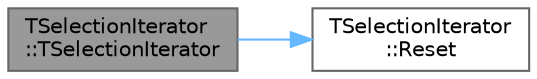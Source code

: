 digraph "TSelectionIterator::TSelectionIterator"
{
 // INTERACTIVE_SVG=YES
 // LATEX_PDF_SIZE
  bgcolor="transparent";
  edge [fontname=Helvetica,fontsize=10,labelfontname=Helvetica,labelfontsize=10];
  node [fontname=Helvetica,fontsize=10,shape=box,height=0.2,width=0.4];
  rankdir="LR";
  Node1 [id="Node000001",label="TSelectionIterator\l::TSelectionIterator",height=0.2,width=0.4,color="gray40", fillcolor="grey60", style="filled", fontcolor="black",tooltip=" "];
  Node1 -> Node2 [id="edge1_Node000001_Node000002",color="steelblue1",style="solid",tooltip=" "];
  Node2 [id="Node000002",label="TSelectionIterator\l::Reset",height=0.2,width=0.4,color="grey40", fillcolor="white", style="filled",URL="$dd/d28/classTSelectionIterator.html#a67c37bc259fd9824e5a4fbb3e13f3d6d",tooltip="Resets the iterator to the beginning of the selection set."];
}
